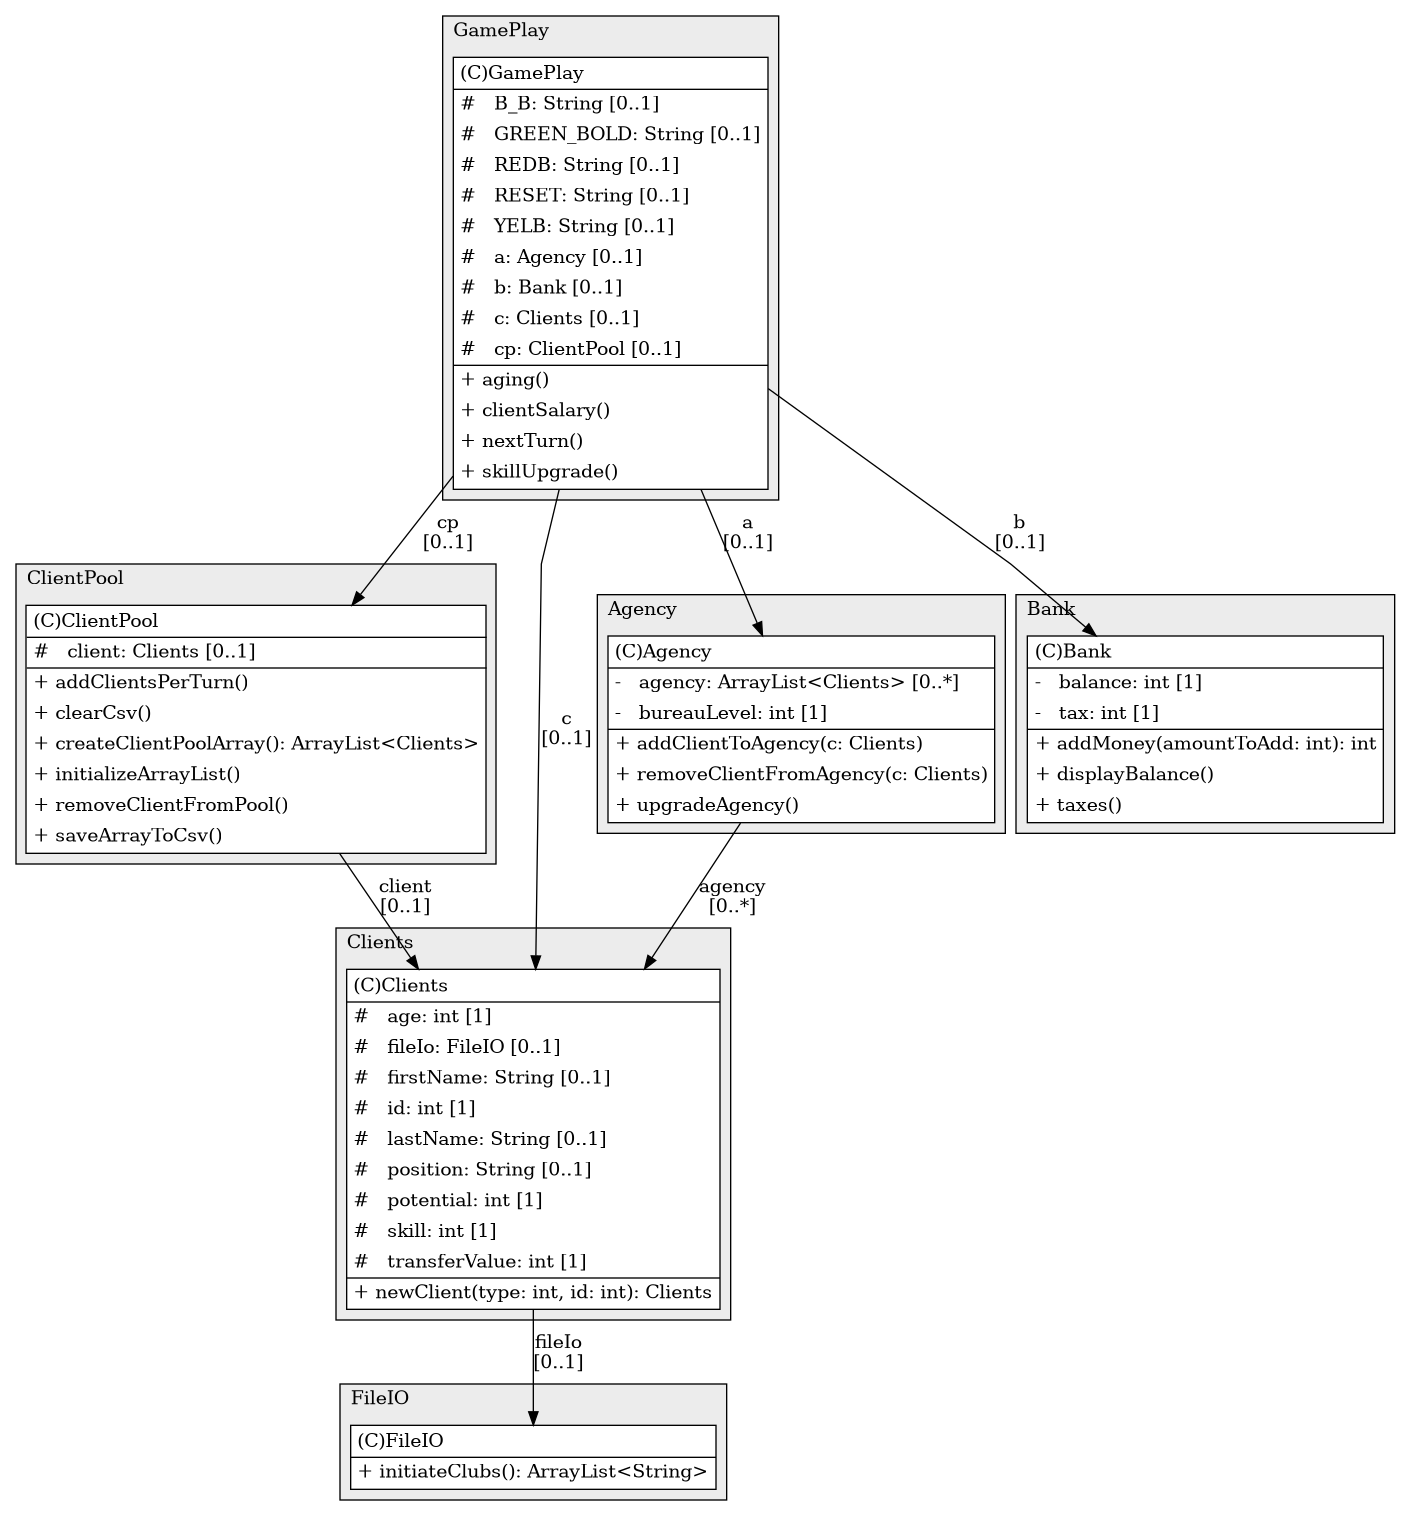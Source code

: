 @startuml

/' diagram meta data start
config=StructureConfiguration;
{
  "projectClassification": {
    "searchMode": "OpenProject", // OpenProject, AllProjects
    "includedProjects": "",
    "pathEndKeywords": "*.impl",
    "isClientPath": "",
    "isClientName": "",
    "isTestPath": "",
    "isTestName": "",
    "isMappingPath": "",
    "isMappingName": "",
    "isDataAccessPath": "",
    "isDataAccessName": "",
    "isDataStructurePath": "",
    "isDataStructureName": "",
    "isInterfaceStructuresPath": "",
    "isInterfaceStructuresName": "",
    "isEntryPointPath": "",
    "isEntryPointName": "",
    "treatFinalFieldsAsMandatory": false
  },
  "graphRestriction": {
    "classPackageExcludeFilter": "",
    "classPackageIncludeFilter": "",
    "classNameExcludeFilter": "",
    "classNameIncludeFilter": "",
    "methodNameExcludeFilter": "",
    "methodNameIncludeFilter": "",
    "removeByInheritance": "", // inheritance/annotation based filtering is done in a second step
    "removeByAnnotation": "",
    "removeByClassPackage": "", // cleanup the graph after inheritance/annotation based filtering is done
    "removeByClassName": "",
    "cutMappings": false,
    "cutEnum": true,
    "cutTests": true,
    "cutClient": true,
    "cutDataAccess": false,
    "cutInterfaceStructures": false,
    "cutDataStructures": false,
    "cutGetterAndSetter": true,
    "cutConstructors": true
  },
  "graphTraversal": {
    "forwardDepth": 6,
    "backwardDepth": 6,
    "classPackageExcludeFilter": "",
    "classPackageIncludeFilter": "",
    "classNameExcludeFilter": "",
    "classNameIncludeFilter": "",
    "methodNameExcludeFilter": "",
    "methodNameIncludeFilter": "",
    "hideMappings": false,
    "hideDataStructures": false,
    "hidePrivateMethods": true,
    "hideInterfaceCalls": true, // indirection: implementation -> interface (is hidden) -> implementation
    "onlyShowApplicationEntryPoints": false, // root node is included
    "useMethodCallsForStructureDiagram": "ForwardOnly" // ForwardOnly, BothDirections, No
  },
  "details": {
    "aggregation": "GroupByClass", // ByClass, GroupByClass, None
    "showClassGenericTypes": true,
    "showMethods": true,
    "showMethodParameterNames": true,
    "showMethodParameterTypes": true,
    "showMethodReturnType": true,
    "showPackageLevels": 2,
    "showDetailedClassStructure": true
  },
  "rootClass": "GamePlay",
  "extensionCallbackMethod": "" // qualified.class.name#methodName - signature: public static String method(String)
}
diagram meta data end '/



digraph g {
    rankdir="TB"
    splines=polyline
    

'nodes 
subgraph cluster_1199178073 { 
   	label=ClientPool
	labeljust=l
	fillcolor="#ececec"
	style=filled
   
   ClientPool1199178073[
	label=<<TABLE BORDER="1" CELLBORDER="0" CELLPADDING="4" CELLSPACING="0">
<TR><TD ALIGN="LEFT" >(C)ClientPool</TD></TR>
<HR/>
<TR><TD ALIGN="LEFT" >#   client: Clients [0..1]</TD></TR>
<HR/>
<TR><TD ALIGN="LEFT" >+ addClientsPerTurn()</TD></TR>
<TR><TD ALIGN="LEFT" >+ clearCsv()</TD></TR>
<TR><TD ALIGN="LEFT" >+ createClientPoolArray(): ArrayList&lt;Clients&gt;</TD></TR>
<TR><TD ALIGN="LEFT" >+ initializeArrayList()</TD></TR>
<TR><TD ALIGN="LEFT" >+ removeClientFromPool()</TD></TR>
<TR><TD ALIGN="LEFT" >+ saveArrayToCsv()</TD></TR>
</TABLE>>
	style=filled
	margin=0
	shape=plaintext
	fillcolor="#FFFFFF"
];
} 

subgraph cluster_1704630682 { 
   	label=GamePlay
	labeljust=l
	fillcolor="#ececec"
	style=filled
   
   GamePlay1704630682[
	label=<<TABLE BORDER="1" CELLBORDER="0" CELLPADDING="4" CELLSPACING="0">
<TR><TD ALIGN="LEFT" >(C)GamePlay</TD></TR>
<HR/>
<TR><TD ALIGN="LEFT" >#   B_B: String [0..1]</TD></TR>
<TR><TD ALIGN="LEFT" >#   GREEN_BOLD: String [0..1]</TD></TR>
<TR><TD ALIGN="LEFT" >#   REDB: String [0..1]</TD></TR>
<TR><TD ALIGN="LEFT" >#   RESET: String [0..1]</TD></TR>
<TR><TD ALIGN="LEFT" >#   YELB: String [0..1]</TD></TR>
<TR><TD ALIGN="LEFT" >#   a: Agency [0..1]</TD></TR>
<TR><TD ALIGN="LEFT" >#   b: Bank [0..1]</TD></TR>
<TR><TD ALIGN="LEFT" >#   c: Clients [0..1]</TD></TR>
<TR><TD ALIGN="LEFT" >#   cp: ClientPool [0..1]</TD></TR>
<HR/>
<TR><TD ALIGN="LEFT" >+ aging()</TD></TR>
<TR><TD ALIGN="LEFT" >+ clientSalary()</TD></TR>
<TR><TD ALIGN="LEFT" >+ nextTurn()</TD></TR>
<TR><TD ALIGN="LEFT" >+ skillUpgrade()</TD></TR>
</TABLE>>
	style=filled
	margin=0
	shape=plaintext
	fillcolor="#FFFFFF"
];
} 

subgraph cluster_1769726488 { 
   	label=Clients
	labeljust=l
	fillcolor="#ececec"
	style=filled
   
   Clients1769726488[
	label=<<TABLE BORDER="1" CELLBORDER="0" CELLPADDING="4" CELLSPACING="0">
<TR><TD ALIGN="LEFT" >(C)Clients</TD></TR>
<HR/>
<TR><TD ALIGN="LEFT" >#   age: int [1]</TD></TR>
<TR><TD ALIGN="LEFT" >#   fileIo: FileIO [0..1]</TD></TR>
<TR><TD ALIGN="LEFT" >#   firstName: String [0..1]</TD></TR>
<TR><TD ALIGN="LEFT" >#   id: int [1]</TD></TR>
<TR><TD ALIGN="LEFT" >#   lastName: String [0..1]</TD></TR>
<TR><TD ALIGN="LEFT" >#   position: String [0..1]</TD></TR>
<TR><TD ALIGN="LEFT" >#   potential: int [1]</TD></TR>
<TR><TD ALIGN="LEFT" >#   skill: int [1]</TD></TR>
<TR><TD ALIGN="LEFT" >#   transferValue: int [1]</TD></TR>
<HR/>
<TR><TD ALIGN="LEFT" >+ newClient(type: int, id: int): Clients</TD></TR>
</TABLE>>
	style=filled
	margin=0
	shape=plaintext
	fillcolor="#FFFFFF"
];
} 

subgraph cluster_1959135269 { 
   	label=Agency
	labeljust=l
	fillcolor="#ececec"
	style=filled
   
   Agency1959135269[
	label=<<TABLE BORDER="1" CELLBORDER="0" CELLPADDING="4" CELLSPACING="0">
<TR><TD ALIGN="LEFT" >(C)Agency</TD></TR>
<HR/>
<TR><TD ALIGN="LEFT" >-   agency: ArrayList&lt;Clients&gt; [0..*]</TD></TR>
<TR><TD ALIGN="LEFT" >-   bureauLevel: int [1]</TD></TR>
<HR/>
<TR><TD ALIGN="LEFT" >+ addClientToAgency(c: Clients)</TD></TR>
<TR><TD ALIGN="LEFT" >+ removeClientFromAgency(c: Clients)</TD></TR>
<TR><TD ALIGN="LEFT" >+ upgradeAgency()</TD></TR>
</TABLE>>
	style=filled
	margin=0
	shape=plaintext
	fillcolor="#FFFFFF"
];
} 

subgraph cluster_2062940 { 
   	label=Bank
	labeljust=l
	fillcolor="#ececec"
	style=filled
   
   Bank2062940[
	label=<<TABLE BORDER="1" CELLBORDER="0" CELLPADDING="4" CELLSPACING="0">
<TR><TD ALIGN="LEFT" >(C)Bank</TD></TR>
<HR/>
<TR><TD ALIGN="LEFT" >-   balance: int [1]</TD></TR>
<TR><TD ALIGN="LEFT" >-   tax: int [1]</TD></TR>
<HR/>
<TR><TD ALIGN="LEFT" >+ addMoney(amountToAdd: int): int</TD></TR>
<TR><TD ALIGN="LEFT" >+ displayBalance()</TD></TR>
<TR><TD ALIGN="LEFT" >+ taxes()</TD></TR>
</TABLE>>
	style=filled
	margin=0
	shape=plaintext
	fillcolor="#FFFFFF"
];
} 

subgraph cluster_2104327106 { 
   	label=FileIO
	labeljust=l
	fillcolor="#ececec"
	style=filled
   
   FileIO2104327106[
	label=<<TABLE BORDER="1" CELLBORDER="0" CELLPADDING="4" CELLSPACING="0">
<TR><TD ALIGN="LEFT" >(C)FileIO</TD></TR>
<HR/>
<TR><TD ALIGN="LEFT" >+ initiateClubs(): ArrayList&lt;String&gt;</TD></TR>
</TABLE>>
	style=filled
	margin=0
	shape=plaintext
	fillcolor="#FFFFFF"
];
} 

'edges    
Agency1959135269 -> Clients1769726488[label="agency
[0..*]"];
ClientPool1199178073 -> Clients1769726488[label="client
[0..1]"];
Clients1769726488 -> FileIO2104327106[label="fileIo
[0..1]"];
GamePlay1704630682 -> Agency1959135269[label="a
[0..1]"];
GamePlay1704630682 -> Bank2062940[label="b
[0..1]"];
GamePlay1704630682 -> ClientPool1199178073[label="cp
[0..1]"];
GamePlay1704630682 -> Clients1769726488[label="c
[0..1]"];
    
}
@enduml